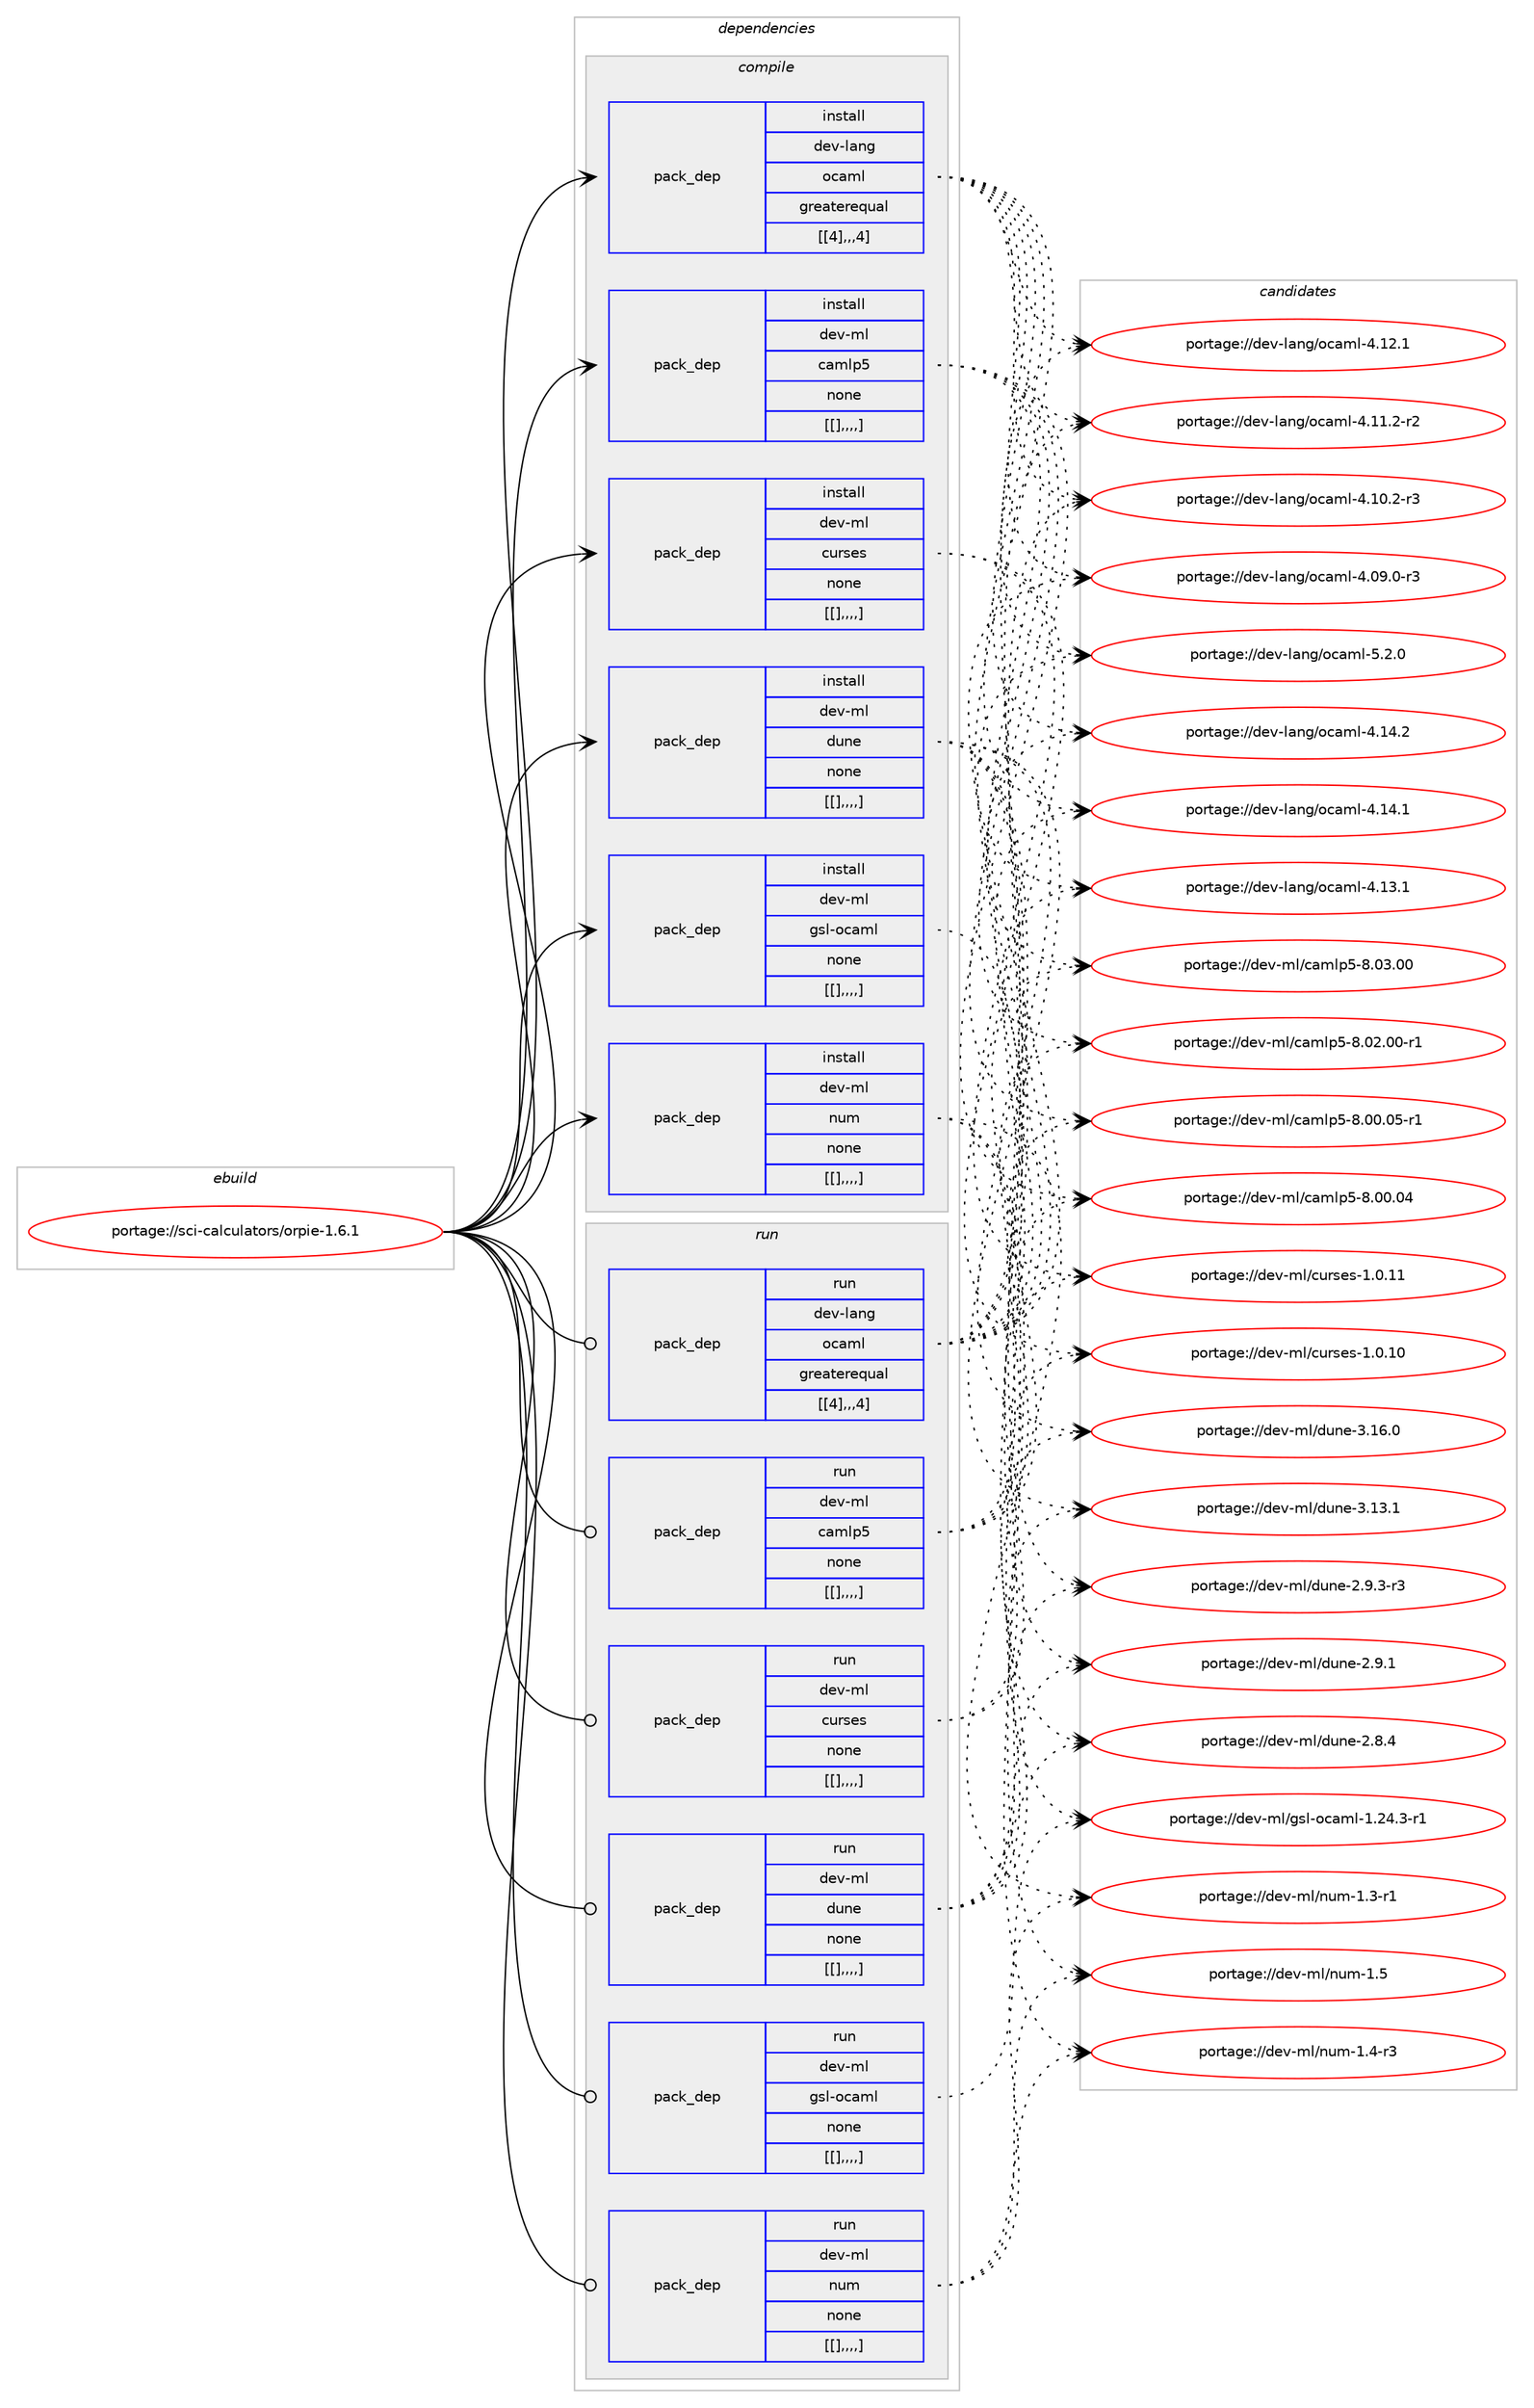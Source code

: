 digraph prolog {

# *************
# Graph options
# *************

newrank=true;
concentrate=true;
compound=true;
graph [rankdir=LR,fontname=Helvetica,fontsize=10,ranksep=1.5];#, ranksep=2.5, nodesep=0.2];
edge  [arrowhead=vee];
node  [fontname=Helvetica,fontsize=10];

# **********
# The ebuild
# **********

subgraph cluster_leftcol {
color=gray;
label=<<i>ebuild</i>>;
id [label="portage://sci-calculators/orpie-1.6.1", color=red, width=4, href="../sci-calculators/orpie-1.6.1.svg"];
}

# ****************
# The dependencies
# ****************

subgraph cluster_midcol {
color=gray;
label=<<i>dependencies</i>>;
subgraph cluster_compile {
fillcolor="#eeeeee";
style=filled;
label=<<i>compile</i>>;
subgraph pack298065 {
dependency408879 [label=<<TABLE BORDER="0" CELLBORDER="1" CELLSPACING="0" CELLPADDING="4" WIDTH="220"><TR><TD ROWSPAN="6" CELLPADDING="30">pack_dep</TD></TR><TR><TD WIDTH="110">install</TD></TR><TR><TD>dev-lang</TD></TR><TR><TD>ocaml</TD></TR><TR><TD>greaterequal</TD></TR><TR><TD>[[4],,,4]</TD></TR></TABLE>>, shape=none, color=blue];
}
id:e -> dependency408879:w [weight=20,style="solid",arrowhead="vee"];
subgraph pack298066 {
dependency408880 [label=<<TABLE BORDER="0" CELLBORDER="1" CELLSPACING="0" CELLPADDING="4" WIDTH="220"><TR><TD ROWSPAN="6" CELLPADDING="30">pack_dep</TD></TR><TR><TD WIDTH="110">install</TD></TR><TR><TD>dev-ml</TD></TR><TR><TD>camlp5</TD></TR><TR><TD>none</TD></TR><TR><TD>[[],,,,]</TD></TR></TABLE>>, shape=none, color=blue];
}
id:e -> dependency408880:w [weight=20,style="solid",arrowhead="vee"];
subgraph pack298067 {
dependency408881 [label=<<TABLE BORDER="0" CELLBORDER="1" CELLSPACING="0" CELLPADDING="4" WIDTH="220"><TR><TD ROWSPAN="6" CELLPADDING="30">pack_dep</TD></TR><TR><TD WIDTH="110">install</TD></TR><TR><TD>dev-ml</TD></TR><TR><TD>curses</TD></TR><TR><TD>none</TD></TR><TR><TD>[[],,,,]</TD></TR></TABLE>>, shape=none, color=blue];
}
id:e -> dependency408881:w [weight=20,style="solid",arrowhead="vee"];
subgraph pack298068 {
dependency408882 [label=<<TABLE BORDER="0" CELLBORDER="1" CELLSPACING="0" CELLPADDING="4" WIDTH="220"><TR><TD ROWSPAN="6" CELLPADDING="30">pack_dep</TD></TR><TR><TD WIDTH="110">install</TD></TR><TR><TD>dev-ml</TD></TR><TR><TD>dune</TD></TR><TR><TD>none</TD></TR><TR><TD>[[],,,,]</TD></TR></TABLE>>, shape=none, color=blue];
}
id:e -> dependency408882:w [weight=20,style="solid",arrowhead="vee"];
subgraph pack298069 {
dependency408883 [label=<<TABLE BORDER="0" CELLBORDER="1" CELLSPACING="0" CELLPADDING="4" WIDTH="220"><TR><TD ROWSPAN="6" CELLPADDING="30">pack_dep</TD></TR><TR><TD WIDTH="110">install</TD></TR><TR><TD>dev-ml</TD></TR><TR><TD>gsl-ocaml</TD></TR><TR><TD>none</TD></TR><TR><TD>[[],,,,]</TD></TR></TABLE>>, shape=none, color=blue];
}
id:e -> dependency408883:w [weight=20,style="solid",arrowhead="vee"];
subgraph pack298070 {
dependency408884 [label=<<TABLE BORDER="0" CELLBORDER="1" CELLSPACING="0" CELLPADDING="4" WIDTH="220"><TR><TD ROWSPAN="6" CELLPADDING="30">pack_dep</TD></TR><TR><TD WIDTH="110">install</TD></TR><TR><TD>dev-ml</TD></TR><TR><TD>num</TD></TR><TR><TD>none</TD></TR><TR><TD>[[],,,,]</TD></TR></TABLE>>, shape=none, color=blue];
}
id:e -> dependency408884:w [weight=20,style="solid",arrowhead="vee"];
}
subgraph cluster_compileandrun {
fillcolor="#eeeeee";
style=filled;
label=<<i>compile and run</i>>;
}
subgraph cluster_run {
fillcolor="#eeeeee";
style=filled;
label=<<i>run</i>>;
subgraph pack298071 {
dependency408885 [label=<<TABLE BORDER="0" CELLBORDER="1" CELLSPACING="0" CELLPADDING="4" WIDTH="220"><TR><TD ROWSPAN="6" CELLPADDING="30">pack_dep</TD></TR><TR><TD WIDTH="110">run</TD></TR><TR><TD>dev-lang</TD></TR><TR><TD>ocaml</TD></TR><TR><TD>greaterequal</TD></TR><TR><TD>[[4],,,4]</TD></TR></TABLE>>, shape=none, color=blue];
}
id:e -> dependency408885:w [weight=20,style="solid",arrowhead="odot"];
subgraph pack298072 {
dependency408886 [label=<<TABLE BORDER="0" CELLBORDER="1" CELLSPACING="0" CELLPADDING="4" WIDTH="220"><TR><TD ROWSPAN="6" CELLPADDING="30">pack_dep</TD></TR><TR><TD WIDTH="110">run</TD></TR><TR><TD>dev-ml</TD></TR><TR><TD>camlp5</TD></TR><TR><TD>none</TD></TR><TR><TD>[[],,,,]</TD></TR></TABLE>>, shape=none, color=blue];
}
id:e -> dependency408886:w [weight=20,style="solid",arrowhead="odot"];
subgraph pack298073 {
dependency408887 [label=<<TABLE BORDER="0" CELLBORDER="1" CELLSPACING="0" CELLPADDING="4" WIDTH="220"><TR><TD ROWSPAN="6" CELLPADDING="30">pack_dep</TD></TR><TR><TD WIDTH="110">run</TD></TR><TR><TD>dev-ml</TD></TR><TR><TD>curses</TD></TR><TR><TD>none</TD></TR><TR><TD>[[],,,,]</TD></TR></TABLE>>, shape=none, color=blue];
}
id:e -> dependency408887:w [weight=20,style="solid",arrowhead="odot"];
subgraph pack298074 {
dependency408888 [label=<<TABLE BORDER="0" CELLBORDER="1" CELLSPACING="0" CELLPADDING="4" WIDTH="220"><TR><TD ROWSPAN="6" CELLPADDING="30">pack_dep</TD></TR><TR><TD WIDTH="110">run</TD></TR><TR><TD>dev-ml</TD></TR><TR><TD>dune</TD></TR><TR><TD>none</TD></TR><TR><TD>[[],,,,]</TD></TR></TABLE>>, shape=none, color=blue];
}
id:e -> dependency408888:w [weight=20,style="solid",arrowhead="odot"];
subgraph pack298075 {
dependency408889 [label=<<TABLE BORDER="0" CELLBORDER="1" CELLSPACING="0" CELLPADDING="4" WIDTH="220"><TR><TD ROWSPAN="6" CELLPADDING="30">pack_dep</TD></TR><TR><TD WIDTH="110">run</TD></TR><TR><TD>dev-ml</TD></TR><TR><TD>gsl-ocaml</TD></TR><TR><TD>none</TD></TR><TR><TD>[[],,,,]</TD></TR></TABLE>>, shape=none, color=blue];
}
id:e -> dependency408889:w [weight=20,style="solid",arrowhead="odot"];
subgraph pack298076 {
dependency408890 [label=<<TABLE BORDER="0" CELLBORDER="1" CELLSPACING="0" CELLPADDING="4" WIDTH="220"><TR><TD ROWSPAN="6" CELLPADDING="30">pack_dep</TD></TR><TR><TD WIDTH="110">run</TD></TR><TR><TD>dev-ml</TD></TR><TR><TD>num</TD></TR><TR><TD>none</TD></TR><TR><TD>[[],,,,]</TD></TR></TABLE>>, shape=none, color=blue];
}
id:e -> dependency408890:w [weight=20,style="solid",arrowhead="odot"];
}
}

# **************
# The candidates
# **************

subgraph cluster_choices {
rank=same;
color=gray;
label=<<i>candidates</i>>;

subgraph choice298065 {
color=black;
nodesep=1;
choice1001011184510897110103471119997109108455346504648 [label="portage://dev-lang/ocaml-5.2.0", color=red, width=4,href="../dev-lang/ocaml-5.2.0.svg"];
choice100101118451089711010347111999710910845524649524650 [label="portage://dev-lang/ocaml-4.14.2", color=red, width=4,href="../dev-lang/ocaml-4.14.2.svg"];
choice100101118451089711010347111999710910845524649524649 [label="portage://dev-lang/ocaml-4.14.1", color=red, width=4,href="../dev-lang/ocaml-4.14.1.svg"];
choice100101118451089711010347111999710910845524649514649 [label="portage://dev-lang/ocaml-4.13.1", color=red, width=4,href="../dev-lang/ocaml-4.13.1.svg"];
choice100101118451089711010347111999710910845524649504649 [label="portage://dev-lang/ocaml-4.12.1", color=red, width=4,href="../dev-lang/ocaml-4.12.1.svg"];
choice1001011184510897110103471119997109108455246494946504511450 [label="portage://dev-lang/ocaml-4.11.2-r2", color=red, width=4,href="../dev-lang/ocaml-4.11.2-r2.svg"];
choice1001011184510897110103471119997109108455246494846504511451 [label="portage://dev-lang/ocaml-4.10.2-r3", color=red, width=4,href="../dev-lang/ocaml-4.10.2-r3.svg"];
choice1001011184510897110103471119997109108455246485746484511451 [label="portage://dev-lang/ocaml-4.09.0-r3", color=red, width=4,href="../dev-lang/ocaml-4.09.0-r3.svg"];
dependency408879:e -> choice1001011184510897110103471119997109108455346504648:w [style=dotted,weight="100"];
dependency408879:e -> choice100101118451089711010347111999710910845524649524650:w [style=dotted,weight="100"];
dependency408879:e -> choice100101118451089711010347111999710910845524649524649:w [style=dotted,weight="100"];
dependency408879:e -> choice100101118451089711010347111999710910845524649514649:w [style=dotted,weight="100"];
dependency408879:e -> choice100101118451089711010347111999710910845524649504649:w [style=dotted,weight="100"];
dependency408879:e -> choice1001011184510897110103471119997109108455246494946504511450:w [style=dotted,weight="100"];
dependency408879:e -> choice1001011184510897110103471119997109108455246494846504511451:w [style=dotted,weight="100"];
dependency408879:e -> choice1001011184510897110103471119997109108455246485746484511451:w [style=dotted,weight="100"];
}
subgraph choice298066 {
color=black;
nodesep=1;
choice10010111845109108479997109108112534556464851464848 [label="portage://dev-ml/camlp5-8.03.00", color=red, width=4,href="../dev-ml/camlp5-8.03.00.svg"];
choice100101118451091084799971091081125345564648504648484511449 [label="portage://dev-ml/camlp5-8.02.00-r1", color=red, width=4,href="../dev-ml/camlp5-8.02.00-r1.svg"];
choice100101118451091084799971091081125345564648484648534511449 [label="portage://dev-ml/camlp5-8.00.05-r1", color=red, width=4,href="../dev-ml/camlp5-8.00.05-r1.svg"];
choice10010111845109108479997109108112534556464848464852 [label="portage://dev-ml/camlp5-8.00.04", color=red, width=4,href="../dev-ml/camlp5-8.00.04.svg"];
dependency408880:e -> choice10010111845109108479997109108112534556464851464848:w [style=dotted,weight="100"];
dependency408880:e -> choice100101118451091084799971091081125345564648504648484511449:w [style=dotted,weight="100"];
dependency408880:e -> choice100101118451091084799971091081125345564648484648534511449:w [style=dotted,weight="100"];
dependency408880:e -> choice10010111845109108479997109108112534556464848464852:w [style=dotted,weight="100"];
}
subgraph choice298067 {
color=black;
nodesep=1;
choice10010111845109108479911711411510111545494648464949 [label="portage://dev-ml/curses-1.0.11", color=red, width=4,href="../dev-ml/curses-1.0.11.svg"];
choice10010111845109108479911711411510111545494648464948 [label="portage://dev-ml/curses-1.0.10", color=red, width=4,href="../dev-ml/curses-1.0.10.svg"];
dependency408881:e -> choice10010111845109108479911711411510111545494648464949:w [style=dotted,weight="100"];
dependency408881:e -> choice10010111845109108479911711411510111545494648464948:w [style=dotted,weight="100"];
}
subgraph choice298068 {
color=black;
nodesep=1;
choice100101118451091084710011711010145514649544648 [label="portage://dev-ml/dune-3.16.0", color=red, width=4,href="../dev-ml/dune-3.16.0.svg"];
choice100101118451091084710011711010145514649514649 [label="portage://dev-ml/dune-3.13.1", color=red, width=4,href="../dev-ml/dune-3.13.1.svg"];
choice10010111845109108471001171101014550465746514511451 [label="portage://dev-ml/dune-2.9.3-r3", color=red, width=4,href="../dev-ml/dune-2.9.3-r3.svg"];
choice1001011184510910847100117110101455046574649 [label="portage://dev-ml/dune-2.9.1", color=red, width=4,href="../dev-ml/dune-2.9.1.svg"];
choice1001011184510910847100117110101455046564652 [label="portage://dev-ml/dune-2.8.4", color=red, width=4,href="../dev-ml/dune-2.8.4.svg"];
dependency408882:e -> choice100101118451091084710011711010145514649544648:w [style=dotted,weight="100"];
dependency408882:e -> choice100101118451091084710011711010145514649514649:w [style=dotted,weight="100"];
dependency408882:e -> choice10010111845109108471001171101014550465746514511451:w [style=dotted,weight="100"];
dependency408882:e -> choice1001011184510910847100117110101455046574649:w [style=dotted,weight="100"];
dependency408882:e -> choice1001011184510910847100117110101455046564652:w [style=dotted,weight="100"];
}
subgraph choice298069 {
color=black;
nodesep=1;
choice1001011184510910847103115108451119997109108454946505246514511449 [label="portage://dev-ml/gsl-ocaml-1.24.3-r1", color=red, width=4,href="../dev-ml/gsl-ocaml-1.24.3-r1.svg"];
dependency408883:e -> choice1001011184510910847103115108451119997109108454946505246514511449:w [style=dotted,weight="100"];
}
subgraph choice298070 {
color=black;
nodesep=1;
choice100101118451091084711011710945494653 [label="portage://dev-ml/num-1.5", color=red, width=4,href="../dev-ml/num-1.5.svg"];
choice1001011184510910847110117109454946524511451 [label="portage://dev-ml/num-1.4-r3", color=red, width=4,href="../dev-ml/num-1.4-r3.svg"];
choice1001011184510910847110117109454946514511449 [label="portage://dev-ml/num-1.3-r1", color=red, width=4,href="../dev-ml/num-1.3-r1.svg"];
dependency408884:e -> choice100101118451091084711011710945494653:w [style=dotted,weight="100"];
dependency408884:e -> choice1001011184510910847110117109454946524511451:w [style=dotted,weight="100"];
dependency408884:e -> choice1001011184510910847110117109454946514511449:w [style=dotted,weight="100"];
}
subgraph choice298071 {
color=black;
nodesep=1;
choice1001011184510897110103471119997109108455346504648 [label="portage://dev-lang/ocaml-5.2.0", color=red, width=4,href="../dev-lang/ocaml-5.2.0.svg"];
choice100101118451089711010347111999710910845524649524650 [label="portage://dev-lang/ocaml-4.14.2", color=red, width=4,href="../dev-lang/ocaml-4.14.2.svg"];
choice100101118451089711010347111999710910845524649524649 [label="portage://dev-lang/ocaml-4.14.1", color=red, width=4,href="../dev-lang/ocaml-4.14.1.svg"];
choice100101118451089711010347111999710910845524649514649 [label="portage://dev-lang/ocaml-4.13.1", color=red, width=4,href="../dev-lang/ocaml-4.13.1.svg"];
choice100101118451089711010347111999710910845524649504649 [label="portage://dev-lang/ocaml-4.12.1", color=red, width=4,href="../dev-lang/ocaml-4.12.1.svg"];
choice1001011184510897110103471119997109108455246494946504511450 [label="portage://dev-lang/ocaml-4.11.2-r2", color=red, width=4,href="../dev-lang/ocaml-4.11.2-r2.svg"];
choice1001011184510897110103471119997109108455246494846504511451 [label="portage://dev-lang/ocaml-4.10.2-r3", color=red, width=4,href="../dev-lang/ocaml-4.10.2-r3.svg"];
choice1001011184510897110103471119997109108455246485746484511451 [label="portage://dev-lang/ocaml-4.09.0-r3", color=red, width=4,href="../dev-lang/ocaml-4.09.0-r3.svg"];
dependency408885:e -> choice1001011184510897110103471119997109108455346504648:w [style=dotted,weight="100"];
dependency408885:e -> choice100101118451089711010347111999710910845524649524650:w [style=dotted,weight="100"];
dependency408885:e -> choice100101118451089711010347111999710910845524649524649:w [style=dotted,weight="100"];
dependency408885:e -> choice100101118451089711010347111999710910845524649514649:w [style=dotted,weight="100"];
dependency408885:e -> choice100101118451089711010347111999710910845524649504649:w [style=dotted,weight="100"];
dependency408885:e -> choice1001011184510897110103471119997109108455246494946504511450:w [style=dotted,weight="100"];
dependency408885:e -> choice1001011184510897110103471119997109108455246494846504511451:w [style=dotted,weight="100"];
dependency408885:e -> choice1001011184510897110103471119997109108455246485746484511451:w [style=dotted,weight="100"];
}
subgraph choice298072 {
color=black;
nodesep=1;
choice10010111845109108479997109108112534556464851464848 [label="portage://dev-ml/camlp5-8.03.00", color=red, width=4,href="../dev-ml/camlp5-8.03.00.svg"];
choice100101118451091084799971091081125345564648504648484511449 [label="portage://dev-ml/camlp5-8.02.00-r1", color=red, width=4,href="../dev-ml/camlp5-8.02.00-r1.svg"];
choice100101118451091084799971091081125345564648484648534511449 [label="portage://dev-ml/camlp5-8.00.05-r1", color=red, width=4,href="../dev-ml/camlp5-8.00.05-r1.svg"];
choice10010111845109108479997109108112534556464848464852 [label="portage://dev-ml/camlp5-8.00.04", color=red, width=4,href="../dev-ml/camlp5-8.00.04.svg"];
dependency408886:e -> choice10010111845109108479997109108112534556464851464848:w [style=dotted,weight="100"];
dependency408886:e -> choice100101118451091084799971091081125345564648504648484511449:w [style=dotted,weight="100"];
dependency408886:e -> choice100101118451091084799971091081125345564648484648534511449:w [style=dotted,weight="100"];
dependency408886:e -> choice10010111845109108479997109108112534556464848464852:w [style=dotted,weight="100"];
}
subgraph choice298073 {
color=black;
nodesep=1;
choice10010111845109108479911711411510111545494648464949 [label="portage://dev-ml/curses-1.0.11", color=red, width=4,href="../dev-ml/curses-1.0.11.svg"];
choice10010111845109108479911711411510111545494648464948 [label="portage://dev-ml/curses-1.0.10", color=red, width=4,href="../dev-ml/curses-1.0.10.svg"];
dependency408887:e -> choice10010111845109108479911711411510111545494648464949:w [style=dotted,weight="100"];
dependency408887:e -> choice10010111845109108479911711411510111545494648464948:w [style=dotted,weight="100"];
}
subgraph choice298074 {
color=black;
nodesep=1;
choice100101118451091084710011711010145514649544648 [label="portage://dev-ml/dune-3.16.0", color=red, width=4,href="../dev-ml/dune-3.16.0.svg"];
choice100101118451091084710011711010145514649514649 [label="portage://dev-ml/dune-3.13.1", color=red, width=4,href="../dev-ml/dune-3.13.1.svg"];
choice10010111845109108471001171101014550465746514511451 [label="portage://dev-ml/dune-2.9.3-r3", color=red, width=4,href="../dev-ml/dune-2.9.3-r3.svg"];
choice1001011184510910847100117110101455046574649 [label="portage://dev-ml/dune-2.9.1", color=red, width=4,href="../dev-ml/dune-2.9.1.svg"];
choice1001011184510910847100117110101455046564652 [label="portage://dev-ml/dune-2.8.4", color=red, width=4,href="../dev-ml/dune-2.8.4.svg"];
dependency408888:e -> choice100101118451091084710011711010145514649544648:w [style=dotted,weight="100"];
dependency408888:e -> choice100101118451091084710011711010145514649514649:w [style=dotted,weight="100"];
dependency408888:e -> choice10010111845109108471001171101014550465746514511451:w [style=dotted,weight="100"];
dependency408888:e -> choice1001011184510910847100117110101455046574649:w [style=dotted,weight="100"];
dependency408888:e -> choice1001011184510910847100117110101455046564652:w [style=dotted,weight="100"];
}
subgraph choice298075 {
color=black;
nodesep=1;
choice1001011184510910847103115108451119997109108454946505246514511449 [label="portage://dev-ml/gsl-ocaml-1.24.3-r1", color=red, width=4,href="../dev-ml/gsl-ocaml-1.24.3-r1.svg"];
dependency408889:e -> choice1001011184510910847103115108451119997109108454946505246514511449:w [style=dotted,weight="100"];
}
subgraph choice298076 {
color=black;
nodesep=1;
choice100101118451091084711011710945494653 [label="portage://dev-ml/num-1.5", color=red, width=4,href="../dev-ml/num-1.5.svg"];
choice1001011184510910847110117109454946524511451 [label="portage://dev-ml/num-1.4-r3", color=red, width=4,href="../dev-ml/num-1.4-r3.svg"];
choice1001011184510910847110117109454946514511449 [label="portage://dev-ml/num-1.3-r1", color=red, width=4,href="../dev-ml/num-1.3-r1.svg"];
dependency408890:e -> choice100101118451091084711011710945494653:w [style=dotted,weight="100"];
dependency408890:e -> choice1001011184510910847110117109454946524511451:w [style=dotted,weight="100"];
dependency408890:e -> choice1001011184510910847110117109454946514511449:w [style=dotted,weight="100"];
}
}

}
